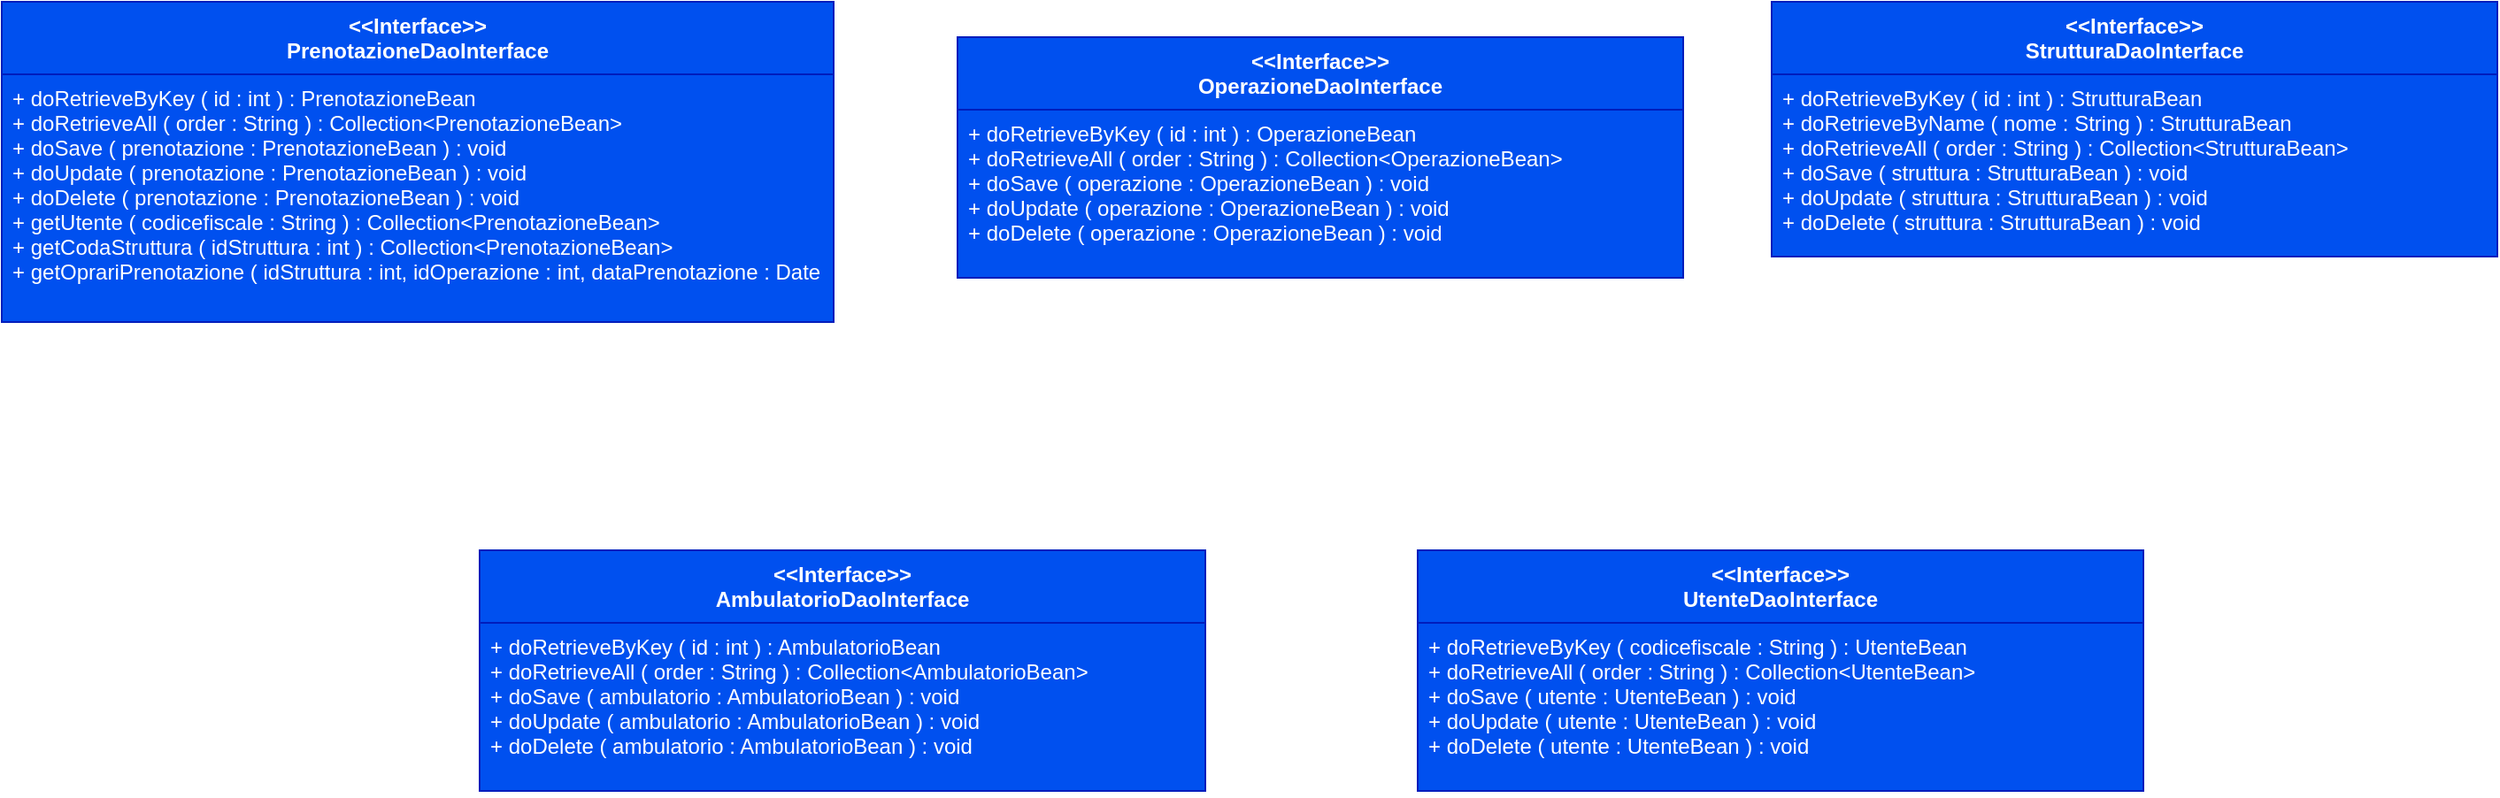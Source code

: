 <mxfile version="13.9.5" type="device"><diagram id="pcPmxtfvhi4X5bHGa32N" name="Pagina-1"><mxGraphModel dx="4285" dy="2041" grid="1" gridSize="10" guides="1" tooltips="1" connect="1" arrows="1" fold="1" page="1" pageScale="1" pageWidth="827" pageHeight="1169" math="0" shadow="0"><root><mxCell id="0"/><mxCell id="1" parent="0"/><mxCell id="RmJYgoHQQL1sD1XZYcN6-3" value="&lt;&lt;Interface&gt;&gt;&#10;PrenotazioneDaoInterface" style="swimlane;fontStyle=1;align=center;verticalAlign=top;childLayout=stackLayout;horizontal=1;startSize=41;horizontalStack=0;resizeParent=1;resizeParentMax=0;resizeLast=0;collapsible=1;marginBottom=0;fillColor=#0050ef;strokeColor=#001DBC;fontColor=#ffffff;" parent="1" vertex="1"><mxGeometry x="260" y="1360" width="470" height="181" as="geometry"/></mxCell><mxCell id="RmJYgoHQQL1sD1XZYcN6-4" value="+ doRetrieveByKey ( id : int ) : PrenotazioneBean&#10;+ doRetrieveAll ( order : String ) : Collection&lt;PrenotazioneBean&gt;&#10;+ doSave ( prenotazione : PrenotazioneBean ) : void&#10;+ doUpdate ( prenotazione : PrenotazioneBean ) : void&#10;+ doDelete ( prenotazione : PrenotazioneBean ) : void&#10;+ getUtente ( codicefiscale : String ) : Collection&lt;PrenotazioneBean&gt;&#10;+ getCodaStruttura ( idStruttura : int ) : Collection&lt;PrenotazioneBean&gt;&#10;+ getOprariPrenotazione ( idStruttura : int, idOperazione : int, dataPrenotazione : Date ) : List&lt;String&gt;" style="text;strokeColor=#001DBC;fillColor=#0050ef;align=left;verticalAlign=top;spacingLeft=4;spacingRight=4;overflow=hidden;rotatable=0;points=[[0,0.5],[1,0.5]];portConstraint=eastwest;fontColor=#ffffff;" parent="RmJYgoHQQL1sD1XZYcN6-3" vertex="1"><mxGeometry y="41" width="470" height="140" as="geometry"/></mxCell><mxCell id="RmJYgoHQQL1sD1XZYcN6-5" value="&lt;&lt;Interface&gt;&gt;&#10;StrutturaDaoInterface" style="swimlane;fontStyle=1;align=center;verticalAlign=top;childLayout=stackLayout;horizontal=1;startSize=41;horizontalStack=0;resizeParent=1;resizeParentMax=0;resizeLast=0;collapsible=1;marginBottom=0;fillColor=#0050ef;strokeColor=#001DBC;fontColor=#ffffff;" parent="1" vertex="1"><mxGeometry x="1260" y="1360" width="410" height="144" as="geometry"/></mxCell><mxCell id="RmJYgoHQQL1sD1XZYcN6-6" value="+ doRetrieveByKey ( id : int ) : StrutturaBean&#10;+ doRetrieveByName ( nome : String ) : StrutturaBean&#10;+ doRetrieveAll ( order : String ) : Collection&lt;StrutturaBean&gt;&#10;+ doSave ( struttura : StrutturaBean ) : void&#10;+ doUpdate ( struttura : StrutturaBean ) : void&#10;+ doDelete ( struttura : StrutturaBean ) : void&#10;" style="text;strokeColor=#001DBC;fillColor=#0050ef;align=left;verticalAlign=top;spacingLeft=4;spacingRight=4;overflow=hidden;rotatable=0;points=[[0,0.5],[1,0.5]];portConstraint=eastwest;fontColor=#ffffff;" parent="RmJYgoHQQL1sD1XZYcN6-5" vertex="1"><mxGeometry y="41" width="410" height="103" as="geometry"/></mxCell><mxCell id="RmJYgoHQQL1sD1XZYcN6-7" value="&lt;&lt;Interface&gt;&gt;&#10;OperazioneDaoInterface" style="swimlane;fontStyle=1;align=center;verticalAlign=top;childLayout=stackLayout;horizontal=1;startSize=41;horizontalStack=0;resizeParent=1;resizeParentMax=0;resizeLast=0;collapsible=1;marginBottom=0;fillColor=#0050ef;strokeColor=#001DBC;fontColor=#ffffff;" parent="1" vertex="1"><mxGeometry x="800" y="1380" width="410" height="136" as="geometry"/></mxCell><mxCell id="RmJYgoHQQL1sD1XZYcN6-8" value="+ doRetrieveByKey ( id : int ) : OperazioneBean&#10;+ doRetrieveAll ( order : String ) : Collection&lt;OperazioneBean&gt;&#10;+ doSave ( operazione : OperazioneBean ) : void&#10;+ doUpdate ( operazione : OperazioneBean ) : void&#10;+ doDelete ( operazione : OperazioneBean ) : void&#10;" style="text;strokeColor=#001DBC;fillColor=#0050ef;align=left;verticalAlign=top;spacingLeft=4;spacingRight=4;overflow=hidden;rotatable=0;points=[[0,0.5],[1,0.5]];portConstraint=eastwest;fontColor=#ffffff;" parent="RmJYgoHQQL1sD1XZYcN6-7" vertex="1"><mxGeometry y="41" width="410" height="95" as="geometry"/></mxCell><mxCell id="RmJYgoHQQL1sD1XZYcN6-9" value="&lt;&lt;Interface&gt;&gt;&#10;UtenteDaoInterface" style="swimlane;fontStyle=1;align=center;verticalAlign=top;childLayout=stackLayout;horizontal=1;startSize=41;horizontalStack=0;resizeParent=1;resizeParentMax=0;resizeLast=0;collapsible=1;marginBottom=0;fillColor=#0050ef;strokeColor=#001DBC;fontColor=#ffffff;" parent="1" vertex="1"><mxGeometry x="1060" y="1670" width="410" height="136" as="geometry"/></mxCell><mxCell id="RmJYgoHQQL1sD1XZYcN6-10" value="+ doRetrieveByKey ( codicefiscale : String ) : UtenteBean&#10;+ doRetrieveAll ( order : String ) : Collection&lt;UtenteBean&gt;&#10;+ doSave ( utente : UtenteBean ) : void&#10;+ doUpdate ( utente : UtenteBean ) : void&#10;+ doDelete ( utente : UtenteBean ) : void&#10;" style="text;strokeColor=#001DBC;fillColor=#0050ef;align=left;verticalAlign=top;spacingLeft=4;spacingRight=4;overflow=hidden;rotatable=0;points=[[0,0.5],[1,0.5]];portConstraint=eastwest;fontColor=#ffffff;" parent="RmJYgoHQQL1sD1XZYcN6-9" vertex="1"><mxGeometry y="41" width="410" height="95" as="geometry"/></mxCell><mxCell id="RmJYgoHQQL1sD1XZYcN6-11" value="&lt;&lt;Interface&gt;&gt;&#10;AmbulatorioDaoInterface" style="swimlane;fontStyle=1;align=center;verticalAlign=top;childLayout=stackLayout;horizontal=1;startSize=41;horizontalStack=0;resizeParent=1;resizeParentMax=0;resizeLast=0;collapsible=1;marginBottom=0;fillColor=#0050ef;strokeColor=#001DBC;fontColor=#ffffff;" parent="1" vertex="1"><mxGeometry x="530" y="1670" width="410" height="136" as="geometry"/></mxCell><mxCell id="RmJYgoHQQL1sD1XZYcN6-12" value="+ doRetrieveByKey ( id : int ) : AmbulatorioBean&#10;+ doRetrieveAll ( order : String ) : Collection&lt;AmbulatorioBean&gt;&#10;+ doSave ( ambulatorio : AmbulatorioBean ) : void&#10;+ doUpdate ( ambulatorio : AmbulatorioBean ) : void&#10;+ doDelete ( ambulatorio : AmbulatorioBean ) : void&#10;" style="text;strokeColor=#001DBC;fillColor=#0050ef;align=left;verticalAlign=top;spacingLeft=4;spacingRight=4;overflow=hidden;rotatable=0;points=[[0,0.5],[1,0.5]];portConstraint=eastwest;fontColor=#ffffff;" parent="RmJYgoHQQL1sD1XZYcN6-11" vertex="1"><mxGeometry y="41" width="410" height="95" as="geometry"/></mxCell></root></mxGraphModel></diagram></mxfile>